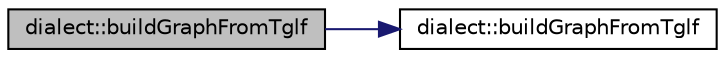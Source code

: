 digraph "dialect::buildGraphFromTglf"
{
  edge [fontname="Helvetica",fontsize="10",labelfontname="Helvetica",labelfontsize="10"];
  node [fontname="Helvetica",fontsize="10",shape=record];
  rankdir="LR";
  Node3 [label="dialect::buildGraphFromTglf",height=0.2,width=0.4,color="black", fillcolor="grey75", style="filled", fontcolor="black"];
  Node3 -> Node4 [color="midnightblue",fontsize="10",style="solid",fontname="Helvetica"];
  Node4 [label="dialect::buildGraphFromTglf",height=0.2,width=0.4,color="black", fillcolor="white", style="filled",URL="$namespacedialect.html#ad03b2fb8b5aa1df28e32ed5f9f8cf98a",tooltip="Build a Graph object from TGLF. "];
}
